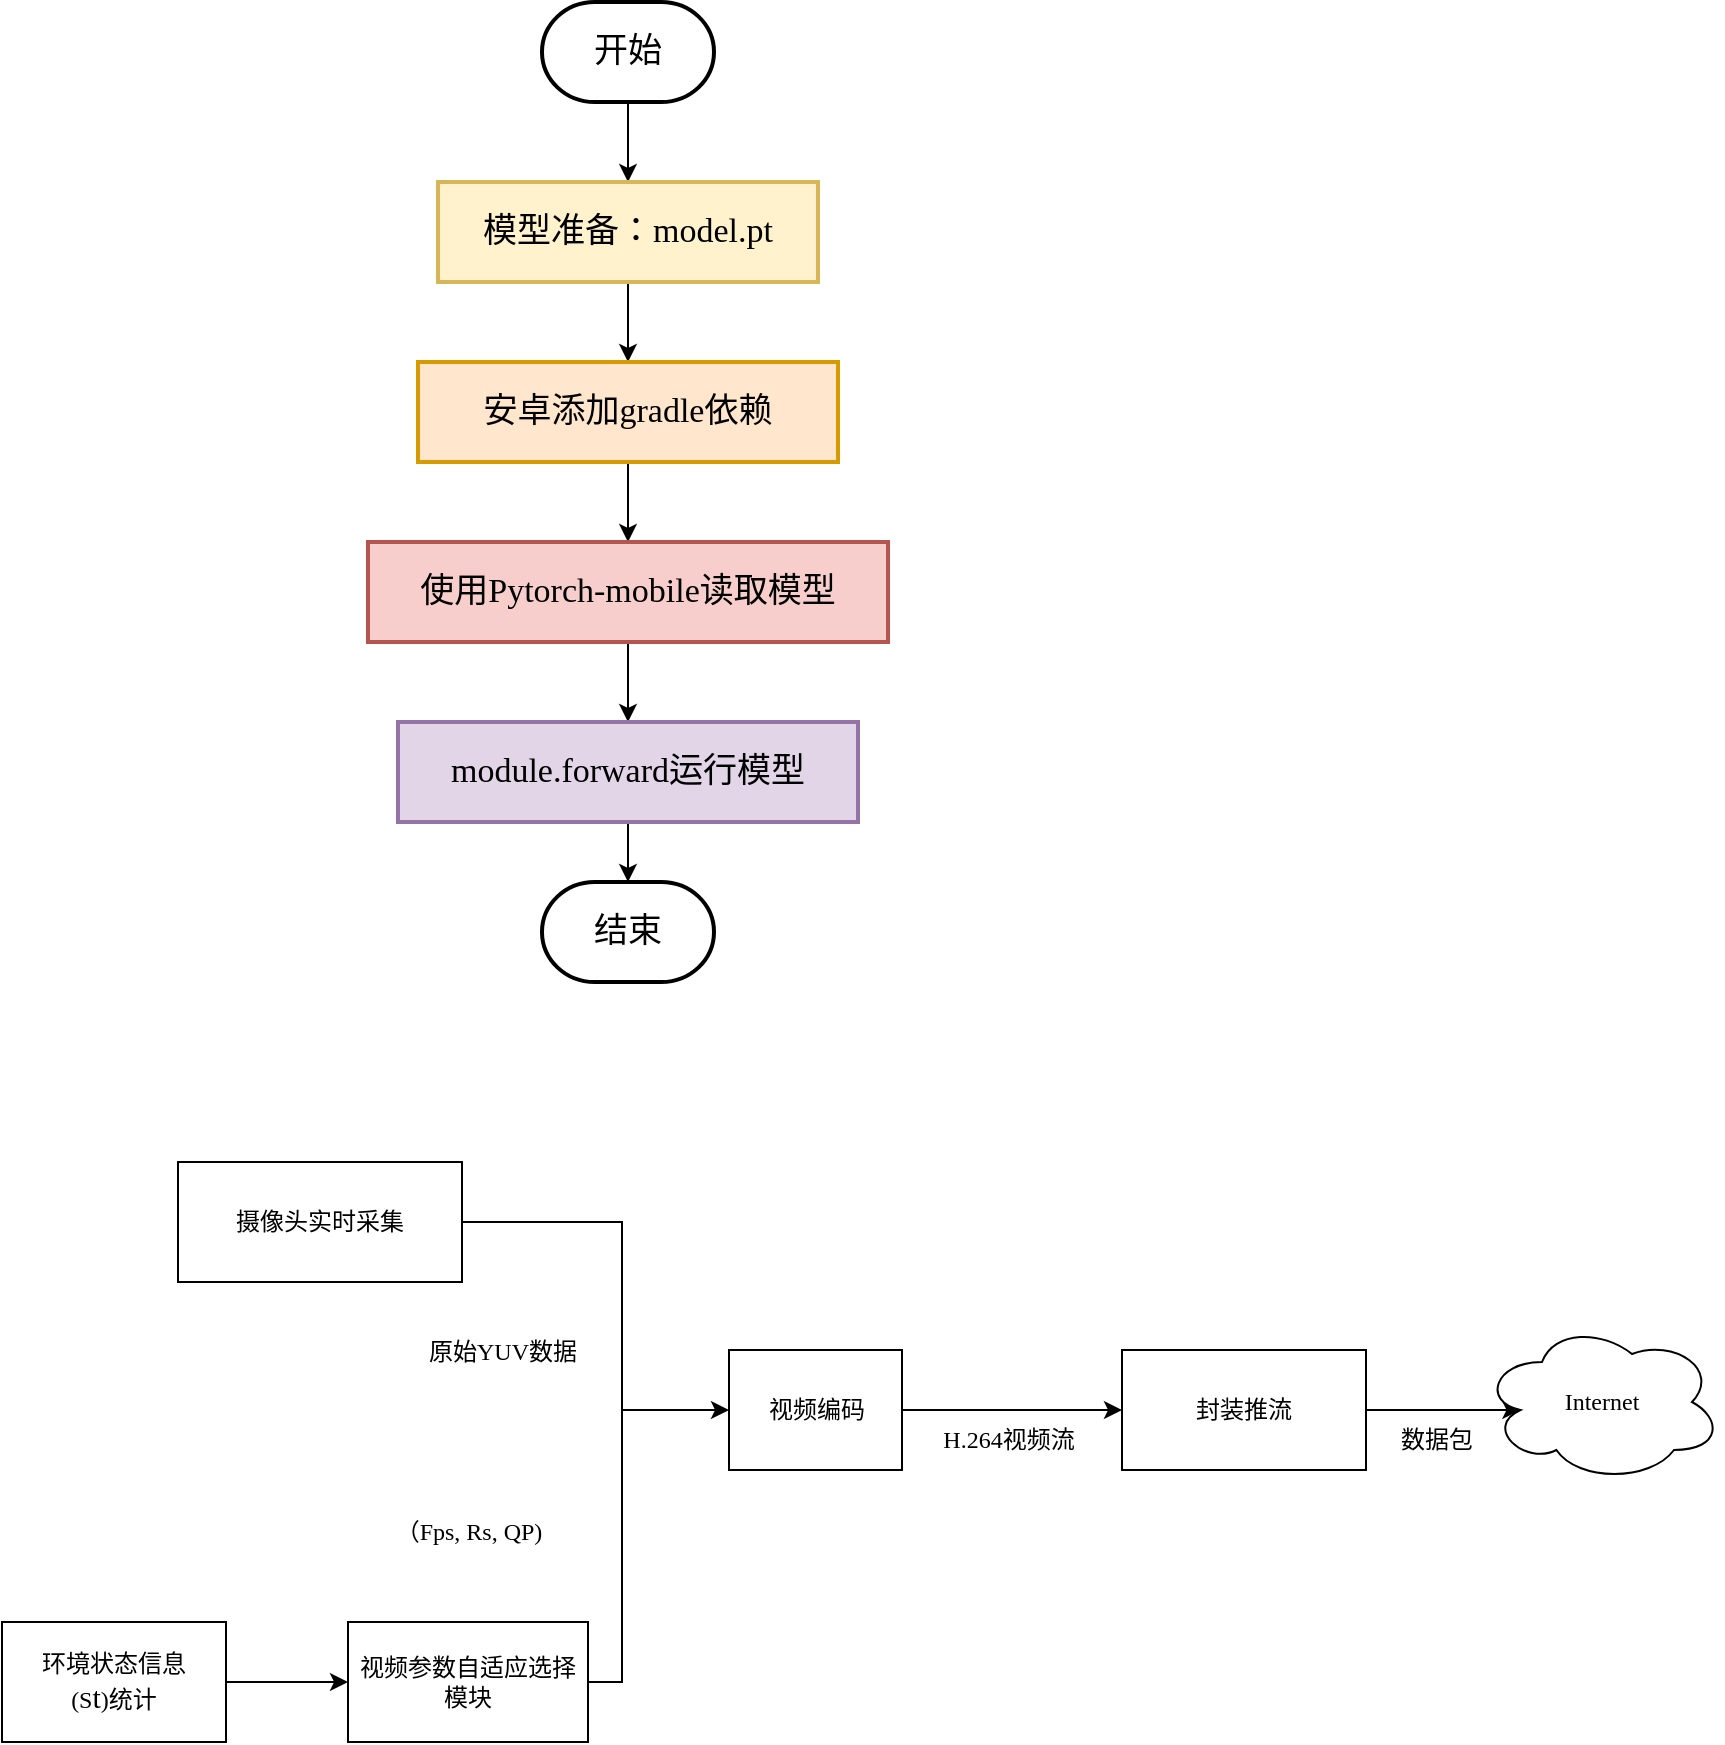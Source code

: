 <mxfile version="21.3.7" type="github">
  <diagram name="第 1 页" id="f4Uu8eJawplDiNoMEJFQ">
    <mxGraphModel dx="911" dy="508" grid="1" gridSize="10" guides="1" tooltips="1" connect="1" arrows="1" fold="1" page="1" pageScale="1" pageWidth="827" pageHeight="1169" math="0" shadow="0">
      <root>
        <mxCell id="0" />
        <mxCell id="1" parent="0" />
        <mxCell id="Ffq1vbMqPe90Hvpq9Xvl-3" value="" style="edgeStyle=orthogonalEdgeStyle;rounded=0;orthogonalLoop=1;jettySize=auto;html=1;fontFamily=Lucida Console;fontSize=17;" edge="1" parent="1" source="Ffq1vbMqPe90Hvpq9Xvl-1" target="Ffq1vbMqPe90Hvpq9Xvl-2">
          <mxGeometry relative="1" as="geometry" />
        </mxCell>
        <mxCell id="Ffq1vbMqPe90Hvpq9Xvl-1" value="开始" style="strokeWidth=2;html=1;shape=mxgraph.flowchart.terminator;whiteSpace=wrap;fontFamily=Lucida Console;fontSize=17;" vertex="1" parent="1">
          <mxGeometry x="320" y="180" width="86" height="50" as="geometry" />
        </mxCell>
        <mxCell id="Ffq1vbMqPe90Hvpq9Xvl-5" value="" style="edgeStyle=orthogonalEdgeStyle;rounded=0;orthogonalLoop=1;jettySize=auto;html=1;fontFamily=Lucida Console;fontSize=17;" edge="1" parent="1" source="Ffq1vbMqPe90Hvpq9Xvl-2" target="Ffq1vbMqPe90Hvpq9Xvl-4">
          <mxGeometry relative="1" as="geometry" />
        </mxCell>
        <mxCell id="Ffq1vbMqPe90Hvpq9Xvl-2" value="模型准备：model.pt" style="whiteSpace=wrap;html=1;strokeWidth=2;fontFamily=Lucida Console;fontSize=17;fillColor=#fff2cc;strokeColor=#d6b656;" vertex="1" parent="1">
          <mxGeometry x="268" y="270" width="190" height="50" as="geometry" />
        </mxCell>
        <mxCell id="Ffq1vbMqPe90Hvpq9Xvl-7" value="" style="edgeStyle=orthogonalEdgeStyle;rounded=0;orthogonalLoop=1;jettySize=auto;html=1;fontFamily=Lucida Console;fontSize=17;" edge="1" parent="1" source="Ffq1vbMqPe90Hvpq9Xvl-4" target="Ffq1vbMqPe90Hvpq9Xvl-6">
          <mxGeometry relative="1" as="geometry" />
        </mxCell>
        <mxCell id="Ffq1vbMqPe90Hvpq9Xvl-4" value="安卓添加gradle依赖" style="whiteSpace=wrap;html=1;strokeWidth=2;fontFamily=Lucida Console;fontSize=17;fillColor=#ffe6cc;strokeColor=#d79b00;" vertex="1" parent="1">
          <mxGeometry x="258" y="360" width="210" height="50" as="geometry" />
        </mxCell>
        <mxCell id="Ffq1vbMqPe90Hvpq9Xvl-9" value="" style="edgeStyle=orthogonalEdgeStyle;rounded=0;orthogonalLoop=1;jettySize=auto;html=1;fontFamily=Lucida Console;fontSize=17;" edge="1" parent="1" source="Ffq1vbMqPe90Hvpq9Xvl-6" target="Ffq1vbMqPe90Hvpq9Xvl-8">
          <mxGeometry relative="1" as="geometry" />
        </mxCell>
        <mxCell id="Ffq1vbMqPe90Hvpq9Xvl-6" value="使用Pytorch-mobile读取模型" style="whiteSpace=wrap;html=1;strokeWidth=2;fontFamily=Lucida Console;fontSize=17;fillColor=#f8cecc;strokeColor=#b85450;" vertex="1" parent="1">
          <mxGeometry x="233" y="450" width="260" height="50" as="geometry" />
        </mxCell>
        <mxCell id="Ffq1vbMqPe90Hvpq9Xvl-11" value="" style="edgeStyle=orthogonalEdgeStyle;rounded=0;orthogonalLoop=1;jettySize=auto;html=1;entryX=0.5;entryY=0;entryDx=0;entryDy=0;entryPerimeter=0;fontFamily=Lucida Console;fontSize=17;" edge="1" parent="1" source="Ffq1vbMqPe90Hvpq9Xvl-8" target="Ffq1vbMqPe90Hvpq9Xvl-12">
          <mxGeometry relative="1" as="geometry">
            <mxPoint x="363" y="790" as="targetPoint" />
          </mxGeometry>
        </mxCell>
        <mxCell id="Ffq1vbMqPe90Hvpq9Xvl-8" value="module.forward运行模型" style="whiteSpace=wrap;html=1;strokeWidth=2;fontFamily=Lucida Console;fontSize=17;fillColor=#e1d5e7;strokeColor=#9673a6;" vertex="1" parent="1">
          <mxGeometry x="248" y="540" width="230" height="50" as="geometry" />
        </mxCell>
        <mxCell id="Ffq1vbMqPe90Hvpq9Xvl-12" value="结束" style="strokeWidth=2;html=1;shape=mxgraph.flowchart.terminator;whiteSpace=wrap;fontFamily=Lucida Console;fontSize=17;" vertex="1" parent="1">
          <mxGeometry x="320" y="620" width="86" height="50" as="geometry" />
        </mxCell>
        <mxCell id="Ffq1vbMqPe90Hvpq9Xvl-13" value="摄像头实时采集" style="rounded=0;whiteSpace=wrap;html=1;fontFamily=Lucida Console;" vertex="1" parent="1">
          <mxGeometry x="138" y="760" width="142" height="60" as="geometry" />
        </mxCell>
        <mxCell id="Ffq1vbMqPe90Hvpq9Xvl-15" value="视频参数自适应选择模块" style="rounded=0;whiteSpace=wrap;html=1;fontFamily=Lucida Console;" vertex="1" parent="1">
          <mxGeometry x="223" y="990" width="120" height="60" as="geometry" />
        </mxCell>
        <mxCell id="Ffq1vbMqPe90Hvpq9Xvl-20" value="" style="edgeStyle=orthogonalEdgeStyle;rounded=0;orthogonalLoop=1;jettySize=auto;html=1;fontFamily=Lucida Console;" edge="1" parent="1" source="Ffq1vbMqPe90Hvpq9Xvl-17" target="Ffq1vbMqPe90Hvpq9Xvl-15">
          <mxGeometry relative="1" as="geometry" />
        </mxCell>
        <mxCell id="Ffq1vbMqPe90Hvpq9Xvl-17" value="环境状态信息&lt;br&gt;(S&lt;font style=&quot;font-size: 15px;&quot;&gt;t&lt;/font&gt;)统计" style="rounded=0;whiteSpace=wrap;html=1;fontFamily=Lucida Console;" vertex="1" parent="1">
          <mxGeometry x="50" y="990" width="112" height="60" as="geometry" />
        </mxCell>
        <mxCell id="Ffq1vbMqPe90Hvpq9Xvl-35" value="" style="edgeStyle=orthogonalEdgeStyle;rounded=0;orthogonalLoop=1;jettySize=auto;html=1;fontFamily=Lucida Console;entryX=0.16;entryY=0.55;entryDx=0;entryDy=0;entryPerimeter=0;" edge="1" parent="1" source="Ffq1vbMqPe90Hvpq9Xvl-18" target="Ffq1vbMqPe90Hvpq9Xvl-34">
          <mxGeometry relative="1" as="geometry" />
        </mxCell>
        <mxCell id="Ffq1vbMqPe90Hvpq9Xvl-18" value="封装推流" style="rounded=0;whiteSpace=wrap;html=1;fontFamily=Lucida Console;" vertex="1" parent="1">
          <mxGeometry x="610" y="854" width="122" height="60" as="geometry" />
        </mxCell>
        <mxCell id="Ffq1vbMqPe90Hvpq9Xvl-30" value="" style="edgeStyle=orthogonalEdgeStyle;rounded=0;orthogonalLoop=1;jettySize=auto;html=1;fontFamily=Lucida Console;" edge="1" parent="1" source="Ffq1vbMqPe90Hvpq9Xvl-19" target="Ffq1vbMqPe90Hvpq9Xvl-18">
          <mxGeometry relative="1" as="geometry" />
        </mxCell>
        <mxCell id="Ffq1vbMqPe90Hvpq9Xvl-19" value="视频编码" style="rounded=0;whiteSpace=wrap;html=1;fontFamily=Lucida Console;" vertex="1" parent="1">
          <mxGeometry x="413.5" y="854" width="86.5" height="60" as="geometry" />
        </mxCell>
        <mxCell id="Ffq1vbMqPe90Hvpq9Xvl-27" value="原始YUV数据" style="text;html=1;align=center;verticalAlign=middle;resizable=0;points=[];autosize=1;strokeColor=none;fillColor=none;fontFamily=Lucida Console;" vertex="1" parent="1">
          <mxGeometry x="240" y="840" width="120" height="30" as="geometry" />
        </mxCell>
        <mxCell id="Ffq1vbMqPe90Hvpq9Xvl-28" value="（Fps, Rs, QP)" style="text;html=1;align=center;verticalAlign=middle;resizable=0;points=[];autosize=1;strokeColor=none;fillColor=none;fontFamily=Lucida Console;" vertex="1" parent="1">
          <mxGeometry x="203" y="930" width="160" height="30" as="geometry" />
        </mxCell>
        <mxCell id="Ffq1vbMqPe90Hvpq9Xvl-31" value="H.264视频流" style="text;html=1;align=center;verticalAlign=middle;resizable=0;points=[];autosize=1;strokeColor=none;fillColor=none;fontFamily=Lucida Console;" vertex="1" parent="1">
          <mxGeometry x="493" y="884" width="120" height="30" as="geometry" />
        </mxCell>
        <mxCell id="Ffq1vbMqPe90Hvpq9Xvl-32" value="" style="endArrow=classic;html=1;rounded=0;exitX=1;exitY=0.5;exitDx=0;exitDy=0;entryX=0;entryY=0.5;entryDx=0;entryDy=0;fontFamily=Lucida Console;" edge="1" parent="1" source="Ffq1vbMqPe90Hvpq9Xvl-13" target="Ffq1vbMqPe90Hvpq9Xvl-19">
          <mxGeometry width="50" height="50" relative="1" as="geometry">
            <mxPoint x="390" y="930" as="sourcePoint" />
            <mxPoint x="360" y="930" as="targetPoint" />
            <Array as="points">
              <mxPoint x="360" y="790" />
              <mxPoint x="360" y="884" />
            </Array>
          </mxGeometry>
        </mxCell>
        <mxCell id="Ffq1vbMqPe90Hvpq9Xvl-33" value="" style="endArrow=none;html=1;rounded=0;exitX=1;exitY=0.5;exitDx=0;exitDy=0;fontFamily=Lucida Console;" edge="1" parent="1" source="Ffq1vbMqPe90Hvpq9Xvl-15">
          <mxGeometry width="50" height="50" relative="1" as="geometry">
            <mxPoint x="390" y="930" as="sourcePoint" />
            <mxPoint x="360" y="880" as="targetPoint" />
            <Array as="points">
              <mxPoint x="360" y="1020" />
            </Array>
          </mxGeometry>
        </mxCell>
        <mxCell id="Ffq1vbMqPe90Hvpq9Xvl-34" value="Internet" style="ellipse;shape=cloud;whiteSpace=wrap;html=1;rounded=0;fontFamily=Lucida Console;" vertex="1" parent="1">
          <mxGeometry x="790" y="840" width="120" height="80" as="geometry" />
        </mxCell>
        <mxCell id="Ffq1vbMqPe90Hvpq9Xvl-36" value="数据包" style="text;html=1;align=center;verticalAlign=middle;resizable=0;points=[];autosize=1;strokeColor=none;fillColor=none;" vertex="1" parent="1">
          <mxGeometry x="732" y="884" width="70" height="30" as="geometry" />
        </mxCell>
      </root>
    </mxGraphModel>
  </diagram>
</mxfile>
